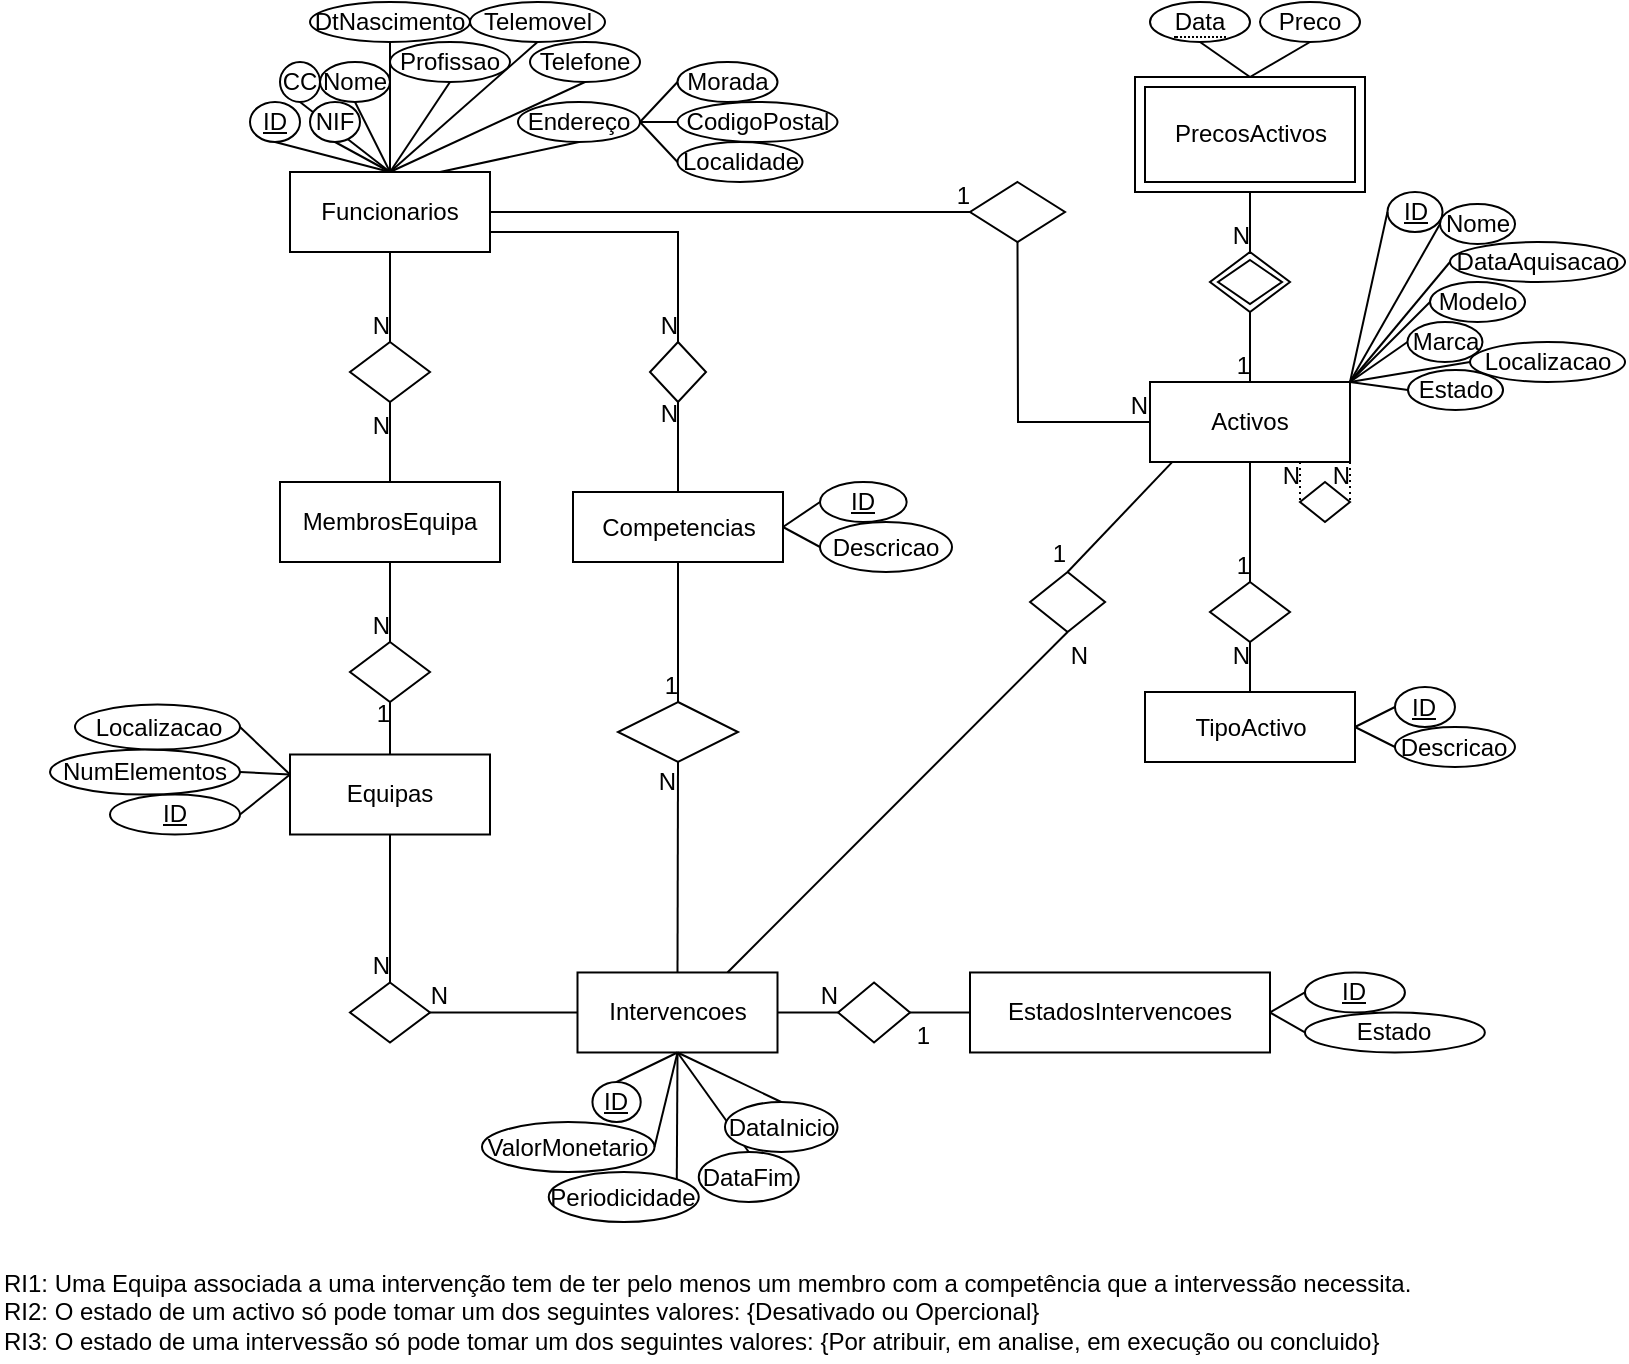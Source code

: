 <mxfile version="15.8.8" type="device"><diagram id="-QuaU2I3eOpg4E4MXZqt" name="Page-1"><mxGraphModel dx="1292" dy="719" grid="1" gridSize="10" guides="1" tooltips="1" connect="1" arrows="1" fold="1" page="1" pageScale="1" pageWidth="850" pageHeight="1100" math="0" shadow="0"><root><mxCell id="0"/><mxCell id="1" parent="0"/><mxCell id="3rqoDeQiqfZfBrHeeUxg-1" value="PrecosActivos" style="shape=ext;margin=3;double=1;whiteSpace=wrap;html=1;align=center;" parent="1" vertex="1"><mxGeometry x="582.5" y="57.5" width="115" height="57.5" as="geometry"/></mxCell><mxCell id="3rqoDeQiqfZfBrHeeUxg-9" value="" style="shape=rhombus;double=1;perimeter=rhombusPerimeter;whiteSpace=wrap;html=1;align=center;" parent="1" vertex="1"><mxGeometry x="620" y="145" width="40" height="30" as="geometry"/></mxCell><mxCell id="3rqoDeQiqfZfBrHeeUxg-12" value="" style="endArrow=none;html=1;rounded=0;entryX=0.5;entryY=0;entryDx=0;entryDy=0;exitX=0.5;exitY=1;exitDx=0;exitDy=0;" parent="1" source="3rqoDeQiqfZfBrHeeUxg-1" target="3rqoDeQiqfZfBrHeeUxg-9" edge="1"><mxGeometry relative="1" as="geometry"><mxPoint x="500" y="130" as="sourcePoint"/><mxPoint x="590" y="130" as="targetPoint"/></mxGeometry></mxCell><mxCell id="3rqoDeQiqfZfBrHeeUxg-13" value="N" style="resizable=0;html=1;align=right;verticalAlign=bottom;" parent="3rqoDeQiqfZfBrHeeUxg-12" connectable="0" vertex="1"><mxGeometry x="1" relative="1" as="geometry"/></mxCell><mxCell id="3rqoDeQiqfZfBrHeeUxg-14" value="Activos" style="whiteSpace=wrap;html=1;align=center;" parent="1" vertex="1"><mxGeometry x="590" y="210.0" width="100" height="40" as="geometry"/></mxCell><mxCell id="3rqoDeQiqfZfBrHeeUxg-19" value="" style="endArrow=none;html=1;rounded=0;exitX=0.5;exitY=1;exitDx=0;exitDy=0;entryX=0.5;entryY=0;entryDx=0;entryDy=0;" parent="1" source="3rqoDeQiqfZfBrHeeUxg-9" target="3rqoDeQiqfZfBrHeeUxg-14" edge="1"><mxGeometry relative="1" as="geometry"><mxPoint x="930" y="130" as="sourcePoint"/><mxPoint x="680" y="170" as="targetPoint"/></mxGeometry></mxCell><mxCell id="3rqoDeQiqfZfBrHeeUxg-20" value="1" style="resizable=0;html=1;align=right;verticalAlign=bottom;" parent="3rqoDeQiqfZfBrHeeUxg-19" connectable="0" vertex="1"><mxGeometry x="1" relative="1" as="geometry"/></mxCell><mxCell id="3rqoDeQiqfZfBrHeeUxg-23" value="" style="endArrow=none;html=1;rounded=0;dashed=1;dashPattern=1 2;exitX=1;exitY=1;exitDx=0;exitDy=0;entryX=1;entryY=0.5;entryDx=0;entryDy=0;" parent="1" source="3rqoDeQiqfZfBrHeeUxg-14" target="3rqoDeQiqfZfBrHeeUxg-29" edge="1"><mxGeometry relative="1" as="geometry"><mxPoint x="360" y="-20" as="sourcePoint"/><mxPoint x="365" y="-10" as="targetPoint"/><Array as="points"/></mxGeometry></mxCell><mxCell id="3rqoDeQiqfZfBrHeeUxg-24" value="N" style="resizable=0;html=1;align=right;verticalAlign=bottom;" parent="3rqoDeQiqfZfBrHeeUxg-23" connectable="0" vertex="1"><mxGeometry x="1" relative="1" as="geometry"><mxPoint y="-5" as="offset"/></mxGeometry></mxCell><mxCell id="3rqoDeQiqfZfBrHeeUxg-27" value="" style="endArrow=none;html=1;rounded=0;dashed=1;dashPattern=1 2;entryX=0;entryY=0.5;entryDx=0;entryDy=0;exitX=0.75;exitY=1;exitDx=0;exitDy=0;" parent="1" target="3rqoDeQiqfZfBrHeeUxg-29" edge="1" source="3rqoDeQiqfZfBrHeeUxg-14"><mxGeometry relative="1" as="geometry"><mxPoint x="650" y="251" as="sourcePoint"/><mxPoint x="315" y="-10" as="targetPoint"/><Array as="points"/></mxGeometry></mxCell><mxCell id="3rqoDeQiqfZfBrHeeUxg-28" value="N" style="resizable=0;html=1;align=right;verticalAlign=bottom;" parent="3rqoDeQiqfZfBrHeeUxg-27" connectable="0" vertex="1"><mxGeometry x="1" relative="1" as="geometry"><mxPoint y="-5" as="offset"/></mxGeometry></mxCell><mxCell id="3rqoDeQiqfZfBrHeeUxg-29" value="" style="shape=rhombus;perimeter=rhombusPerimeter;whiteSpace=wrap;html=1;align=center;" parent="1" vertex="1"><mxGeometry x="665" y="260" width="25" height="20" as="geometry"/></mxCell><mxCell id="3rqoDeQiqfZfBrHeeUxg-35" value="Intervencoes" style="whiteSpace=wrap;html=1;align=center;" parent="1" vertex="1"><mxGeometry x="303.75" y="505.24" width="100" height="40" as="geometry"/></mxCell><mxCell id="3rqoDeQiqfZfBrHeeUxg-36" value="Funcionarios" style="whiteSpace=wrap;html=1;align=center;" parent="1" vertex="1"><mxGeometry x="160" y="105" width="100" height="40" as="geometry"/></mxCell><mxCell id="3rqoDeQiqfZfBrHeeUxg-38" value="MembrosEquipa" style="whiteSpace=wrap;html=1;align=center;" parent="1" vertex="1"><mxGeometry x="155" y="260.0" width="110" height="40" as="geometry"/></mxCell><mxCell id="3rqoDeQiqfZfBrHeeUxg-40" value="Equipas" style="whiteSpace=wrap;html=1;align=center;" parent="1" vertex="1"><mxGeometry x="160" y="396.25" width="100" height="40" as="geometry"/></mxCell><mxCell id="3rqoDeQiqfZfBrHeeUxg-41" value="EstadosIntervencoes" style="whiteSpace=wrap;html=1;align=center;" parent="1" vertex="1"><mxGeometry x="500.0" y="505.24" width="150" height="40" as="geometry"/></mxCell><mxCell id="3rqoDeQiqfZfBrHeeUxg-45" value="" style="shape=rhombus;perimeter=rhombusPerimeter;whiteSpace=wrap;html=1;align=center;" parent="1" vertex="1"><mxGeometry x="500" y="110" width="47.5" height="30" as="geometry"/></mxCell><mxCell id="3rqoDeQiqfZfBrHeeUxg-48" value="" style="shape=rhombus;perimeter=rhombusPerimeter;whiteSpace=wrap;html=1;align=center;" parent="1" vertex="1"><mxGeometry x="530.04" y="305" width="37.5" height="30" as="geometry"/></mxCell><mxCell id="3rqoDeQiqfZfBrHeeUxg-56" value="" style="endArrow=none;html=1;rounded=0;entryX=0;entryY=0.5;entryDx=0;entryDy=0;exitX=0.5;exitY=1;exitDx=0;exitDy=0;" parent="1" source="3rqoDeQiqfZfBrHeeUxg-45" target="3rqoDeQiqfZfBrHeeUxg-14" edge="1"><mxGeometry relative="1" as="geometry"><mxPoint x="534" y="170" as="sourcePoint"/><mxPoint x="320" y="130" as="targetPoint"/><Array as="points"><mxPoint x="524" y="230"/></Array></mxGeometry></mxCell><mxCell id="3rqoDeQiqfZfBrHeeUxg-57" value="N" style="resizable=0;html=1;align=right;verticalAlign=bottom;" parent="3rqoDeQiqfZfBrHeeUxg-56" connectable="0" vertex="1"><mxGeometry x="1" relative="1" as="geometry"/></mxCell><mxCell id="3rqoDeQiqfZfBrHeeUxg-58" value="" style="endArrow=none;html=1;rounded=0;exitX=1;exitY=0.5;exitDx=0;exitDy=0;entryX=0;entryY=0.5;entryDx=0;entryDy=0;" parent="1" source="3rqoDeQiqfZfBrHeeUxg-36" target="3rqoDeQiqfZfBrHeeUxg-45" edge="1"><mxGeometry relative="1" as="geometry"><mxPoint x="490" y="230" as="sourcePoint"/><mxPoint x="580" y="290" as="targetPoint"/><Array as="points"><mxPoint x="434" y="125"/></Array></mxGeometry></mxCell><mxCell id="3rqoDeQiqfZfBrHeeUxg-59" value="1" style="resizable=0;html=1;align=right;verticalAlign=bottom;" parent="3rqoDeQiqfZfBrHeeUxg-58" connectable="0" vertex="1"><mxGeometry x="1" relative="1" as="geometry"/></mxCell><mxCell id="3rqoDeQiqfZfBrHeeUxg-60" value="" style="endArrow=none;html=1;rounded=0;entryX=0.5;entryY=0;entryDx=0;entryDy=0;exitX=0.112;exitY=0.999;exitDx=0;exitDy=0;exitPerimeter=0;" parent="1" source="3rqoDeQiqfZfBrHeeUxg-14" target="3rqoDeQiqfZfBrHeeUxg-48" edge="1"><mxGeometry relative="1" as="geometry"><mxPoint x="602" y="251" as="sourcePoint"/><mxPoint x="290" y="150" as="targetPoint"/></mxGeometry></mxCell><mxCell id="3rqoDeQiqfZfBrHeeUxg-61" value="1" style="resizable=0;html=1;align=right;verticalAlign=bottom;" parent="3rqoDeQiqfZfBrHeeUxg-60" connectable="0" vertex="1"><mxGeometry x="1" relative="1" as="geometry"/></mxCell><mxCell id="3rqoDeQiqfZfBrHeeUxg-72" value="" style="shape=rhombus;perimeter=rhombusPerimeter;whiteSpace=wrap;html=1;align=center;" parent="1" vertex="1"><mxGeometry x="190" y="340" width="40" height="30" as="geometry"/></mxCell><mxCell id="3rqoDeQiqfZfBrHeeUxg-77" value="" style="shape=rhombus;perimeter=rhombusPerimeter;whiteSpace=wrap;html=1;align=center;" parent="1" vertex="1"><mxGeometry x="434.04" y="510.24" width="35.96" height="30" as="geometry"/></mxCell><mxCell id="3rqoDeQiqfZfBrHeeUxg-78" value="" style="endArrow=none;html=1;rounded=0;exitX=0;exitY=0.5;exitDx=0;exitDy=0;entryX=1;entryY=0.5;entryDx=0;entryDy=0;" parent="1" source="3rqoDeQiqfZfBrHeeUxg-41" target="3rqoDeQiqfZfBrHeeUxg-77" edge="1"><mxGeometry relative="1" as="geometry"><mxPoint x="453.28" y="355.24" as="sourcePoint"/><mxPoint x="553.28" y="405.24" as="targetPoint"/><Array as="points"/></mxGeometry></mxCell><mxCell id="3rqoDeQiqfZfBrHeeUxg-79" value="1" style="resizable=0;html=1;align=right;verticalAlign=bottom;" parent="3rqoDeQiqfZfBrHeeUxg-78" connectable="0" vertex="1"><mxGeometry x="1" relative="1" as="geometry"><mxPoint x="10" y="20" as="offset"/></mxGeometry></mxCell><mxCell id="3rqoDeQiqfZfBrHeeUxg-83" value="" style="shape=rhombus;perimeter=rhombusPerimeter;whiteSpace=wrap;html=1;align=center;" parent="1" vertex="1"><mxGeometry x="324.0" y="370.0" width="60" height="30" as="geometry"/></mxCell><mxCell id="3rqoDeQiqfZfBrHeeUxg-84" value="" style="endArrow=none;html=1;rounded=0;entryX=0;entryY=0.5;entryDx=0;entryDy=0;exitX=1;exitY=0.5;exitDx=0;exitDy=0;" parent="1" target="3rqoDeQiqfZfBrHeeUxg-77" edge="1" source="3rqoDeQiqfZfBrHeeUxg-35"><mxGeometry relative="1" as="geometry"><mxPoint x="416.54" y="480.24" as="sourcePoint"/><mxPoint x="473.2" y="200.24" as="targetPoint"/></mxGeometry></mxCell><mxCell id="3rqoDeQiqfZfBrHeeUxg-85" value="N" style="resizable=0;html=1;align=right;verticalAlign=bottom;" parent="3rqoDeQiqfZfBrHeeUxg-84" connectable="0" vertex="1"><mxGeometry x="1" relative="1" as="geometry"/></mxCell><mxCell id="3rqoDeQiqfZfBrHeeUxg-86" value="" style="endArrow=none;html=1;rounded=0;entryX=0.5;entryY=1;entryDx=0;entryDy=0;exitX=0.5;exitY=0;exitDx=0;exitDy=0;" parent="1" source="3rqoDeQiqfZfBrHeeUxg-35" target="3rqoDeQiqfZfBrHeeUxg-83" edge="1"><mxGeometry relative="1" as="geometry"><mxPoint x="700" y="295.0" as="sourcePoint"/><mxPoint x="790" y="185.0" as="targetPoint"/><Array as="points"/></mxGeometry></mxCell><mxCell id="3rqoDeQiqfZfBrHeeUxg-87" value="N" style="resizable=0;html=1;align=right;verticalAlign=bottom;" parent="3rqoDeQiqfZfBrHeeUxg-86" connectable="0" vertex="1"><mxGeometry x="1" relative="1" as="geometry"><mxPoint y="18" as="offset"/></mxGeometry></mxCell><mxCell id="3rqoDeQiqfZfBrHeeUxg-88" value="" style="endArrow=none;html=1;rounded=0;exitX=0.5;exitY=1;exitDx=0;exitDy=0;entryX=0.5;entryY=0;entryDx=0;entryDy=0;" parent="1" source="cXVS1_0L-VFArpp06NCw-39" target="3rqoDeQiqfZfBrHeeUxg-83" edge="1"><mxGeometry relative="1" as="geometry"><mxPoint x="993.57" y="417.72" as="sourcePoint"/><mxPoint x="413.49" y="545.72" as="targetPoint"/></mxGeometry></mxCell><mxCell id="3rqoDeQiqfZfBrHeeUxg-89" value="1" style="resizable=0;html=1;align=right;verticalAlign=bottom;" parent="3rqoDeQiqfZfBrHeeUxg-88" connectable="0" vertex="1"><mxGeometry x="1" relative="1" as="geometry"/></mxCell><mxCell id="3rqoDeQiqfZfBrHeeUxg-92" value="" style="shape=rhombus;perimeter=rhombusPerimeter;whiteSpace=wrap;html=1;align=center;" parent="1" vertex="1"><mxGeometry x="190" y="510.24" width="40" height="30" as="geometry"/></mxCell><mxCell id="3rqoDeQiqfZfBrHeeUxg-93" value="" style="endArrow=none;html=1;rounded=0;exitX=0;exitY=0.5;exitDx=0;exitDy=0;entryX=1;entryY=0.5;entryDx=0;entryDy=0;" parent="1" source="3rqoDeQiqfZfBrHeeUxg-35" target="3rqoDeQiqfZfBrHeeUxg-92" edge="1"><mxGeometry relative="1" as="geometry"><mxPoint x="620" y="420.24" as="sourcePoint"/><mxPoint x="210" y="540" as="targetPoint"/><Array as="points"/></mxGeometry></mxCell><mxCell id="3rqoDeQiqfZfBrHeeUxg-94" value="N" style="resizable=0;html=1;align=right;verticalAlign=bottom;direction=south;" parent="3rqoDeQiqfZfBrHeeUxg-93" connectable="0" vertex="1"><mxGeometry x="1" relative="1" as="geometry"><mxPoint x="10" as="offset"/></mxGeometry></mxCell><mxCell id="3rqoDeQiqfZfBrHeeUxg-96" value="" style="endArrow=none;html=1;rounded=0;entryX=0.5;entryY=0;entryDx=0;entryDy=0;exitX=0.5;exitY=1;exitDx=0;exitDy=0;" parent="1" source="3rqoDeQiqfZfBrHeeUxg-40" target="3rqoDeQiqfZfBrHeeUxg-92" edge="1"><mxGeometry relative="1" as="geometry"><mxPoint x="645" y="460.0" as="sourcePoint"/><mxPoint x="605" y="460.0" as="targetPoint"/></mxGeometry></mxCell><mxCell id="3rqoDeQiqfZfBrHeeUxg-97" value="N" style="resizable=0;html=1;align=right;verticalAlign=bottom;" parent="3rqoDeQiqfZfBrHeeUxg-96" connectable="0" vertex="1"><mxGeometry x="1" relative="1" as="geometry"/></mxCell><mxCell id="3rqoDeQiqfZfBrHeeUxg-110" value="Preco" style="ellipse;whiteSpace=wrap;html=1;align=center;" parent="1" vertex="1"><mxGeometry x="645" y="20" width="50" height="20" as="geometry"/></mxCell><mxCell id="3rqoDeQiqfZfBrHeeUxg-111" value="&lt;span style=&quot;border-bottom: 1px dotted&quot;&gt;Data&lt;br&gt;&lt;/span&gt;" style="ellipse;whiteSpace=wrap;html=1;align=center;" parent="1" vertex="1"><mxGeometry x="590" y="20" width="50" height="20" as="geometry"/></mxCell><mxCell id="3rqoDeQiqfZfBrHeeUxg-116" value="" style="endArrow=none;html=1;rounded=0;exitX=0.5;exitY=1;exitDx=0;exitDy=0;entryX=0.5;entryY=0;entryDx=0;entryDy=0;" parent="1" source="3rqoDeQiqfZfBrHeeUxg-111" target="3rqoDeQiqfZfBrHeeUxg-1" edge="1"><mxGeometry relative="1" as="geometry"><mxPoint x="530" y="90" as="sourcePoint"/><mxPoint x="690" y="90" as="targetPoint"/></mxGeometry></mxCell><mxCell id="3rqoDeQiqfZfBrHeeUxg-117" value="" style="endArrow=none;html=1;rounded=0;exitX=0.5;exitY=1;exitDx=0;exitDy=0;entryX=0.5;entryY=0;entryDx=0;entryDy=0;" parent="1" source="3rqoDeQiqfZfBrHeeUxg-110" target="3rqoDeQiqfZfBrHeeUxg-1" edge="1"><mxGeometry relative="1" as="geometry"><mxPoint x="622.5" y="30" as="sourcePoint"/><mxPoint x="650" y="67.5" as="targetPoint"/></mxGeometry></mxCell><mxCell id="3rqoDeQiqfZfBrHeeUxg-118" value="ID" style="ellipse;whiteSpace=wrap;html=1;align=center;fontStyle=4;" parent="1" vertex="1"><mxGeometry x="708.74" y="115" width="27.52" height="20" as="geometry"/></mxCell><mxCell id="3rqoDeQiqfZfBrHeeUxg-119" value="Nome" style="ellipse;whiteSpace=wrap;html=1;align=center;" parent="1" vertex="1"><mxGeometry x="735" y="121" width="37.52" height="20" as="geometry"/></mxCell><mxCell id="3rqoDeQiqfZfBrHeeUxg-123" value="ID" style="ellipse;whiteSpace=wrap;html=1;align=center;fontStyle=4;" parent="1" vertex="1"><mxGeometry x="70" y="416.25" width="65" height="20" as="geometry"/></mxCell><mxCell id="3rqoDeQiqfZfBrHeeUxg-125" value="DataFim" style="ellipse;whiteSpace=wrap;html=1;align=center;" parent="1" vertex="1"><mxGeometry x="364.38" y="595" width="49.98" height="25" as="geometry"/></mxCell><mxCell id="3rqoDeQiqfZfBrHeeUxg-129" value="" style="endArrow=none;html=1;rounded=0;exitX=0;exitY=0.25;exitDx=0;exitDy=0;entryX=1;entryY=0.5;entryDx=0;entryDy=0;" parent="1" source="3rqoDeQiqfZfBrHeeUxg-40" target="3rqoDeQiqfZfBrHeeUxg-123" edge="1"><mxGeometry relative="1" as="geometry"><mxPoint x="717.5" y="30.0" as="sourcePoint"/><mxPoint x="690" y="67.5" as="targetPoint"/></mxGeometry></mxCell><mxCell id="3rqoDeQiqfZfBrHeeUxg-131" value="" style="endArrow=none;html=1;rounded=0;exitX=0.5;exitY=0;exitDx=0;exitDy=0;entryX=0.5;entryY=1;entryDx=0;entryDy=0;" parent="1" source="3rqoDeQiqfZfBrHeeUxg-125" target="3rqoDeQiqfZfBrHeeUxg-35" edge="1"><mxGeometry relative="1" as="geometry"><mxPoint x="517.5" y="380.24" as="sourcePoint"/><mxPoint x="535" y="415.24" as="targetPoint"/></mxGeometry></mxCell><mxCell id="3rqoDeQiqfZfBrHeeUxg-132" value="Periodicidade" style="ellipse;whiteSpace=wrap;html=1;align=center;" parent="1" vertex="1"><mxGeometry x="289.38" y="605" width="75" height="25" as="geometry"/></mxCell><mxCell id="3rqoDeQiqfZfBrHeeUxg-133" value="" style="endArrow=none;html=1;rounded=0;exitX=0.5;exitY=1;exitDx=0;exitDy=0;entryX=1;entryY=0;entryDx=0;entryDy=0;" parent="1" source="3rqoDeQiqfZfBrHeeUxg-35" target="3rqoDeQiqfZfBrHeeUxg-132" edge="1"><mxGeometry relative="1" as="geometry"><mxPoint x="435" y="557.74" as="sourcePoint"/><mxPoint x="435" y="572.74" as="targetPoint"/></mxGeometry></mxCell><mxCell id="3rqoDeQiqfZfBrHeeUxg-134" value="" style="endArrow=none;html=1;rounded=0;exitX=0.5;exitY=1;exitDx=0;exitDy=0;entryX=0.5;entryY=0;entryDx=0;entryDy=0;" parent="1" source="cXVS1_0L-VFArpp06NCw-42" target="3rqoDeQiqfZfBrHeeUxg-36" edge="1"><mxGeometry relative="1" as="geometry"><mxPoint x="-60" y="140" as="sourcePoint"/><mxPoint x="210" y="110" as="targetPoint"/></mxGeometry></mxCell><mxCell id="3rqoDeQiqfZfBrHeeUxg-136" value="" style="endArrow=none;html=1;rounded=0;exitX=0;exitY=0.5;exitDx=0;exitDy=0;entryX=1;entryY=0;entryDx=0;entryDy=0;" parent="1" source="3rqoDeQiqfZfBrHeeUxg-118" target="3rqoDeQiqfZfBrHeeUxg-14" edge="1"><mxGeometry relative="1" as="geometry"><mxPoint x="581.25" y="407.5" as="sourcePoint"/><mxPoint x="535" y="445" as="targetPoint"/></mxGeometry></mxCell><mxCell id="3rqoDeQiqfZfBrHeeUxg-137" value="" style="endArrow=none;html=1;rounded=0;exitX=0;exitY=0.5;exitDx=0;exitDy=0;entryX=1;entryY=0;entryDx=0;entryDy=0;" parent="1" source="3rqoDeQiqfZfBrHeeUxg-119" target="3rqoDeQiqfZfBrHeeUxg-14" edge="1"><mxGeometry relative="1" as="geometry"><mxPoint x="790.0" y="165" as="sourcePoint"/><mxPoint x="700" y="240" as="targetPoint"/></mxGeometry></mxCell><mxCell id="3rqoDeQiqfZfBrHeeUxg-138" value="DataAquisacao" style="ellipse;whiteSpace=wrap;html=1;align=center;" parent="1" vertex="1"><mxGeometry x="740" y="140" width="87.52" height="20" as="geometry"/></mxCell><mxCell id="3rqoDeQiqfZfBrHeeUxg-139" value="Estado" style="ellipse;whiteSpace=wrap;html=1;align=center;" parent="1" vertex="1"><mxGeometry x="719" y="204" width="47.52" height="20" as="geometry"/></mxCell><mxCell id="3rqoDeQiqfZfBrHeeUxg-140" value="Marca" style="ellipse;whiteSpace=wrap;html=1;align=center;" parent="1" vertex="1"><mxGeometry x="718.72" y="180" width="37.52" height="20" as="geometry"/></mxCell><mxCell id="3rqoDeQiqfZfBrHeeUxg-141" value="Modelo" style="ellipse;whiteSpace=wrap;html=1;align=center;" parent="1" vertex="1"><mxGeometry x="730" y="160" width="47.52" height="20" as="geometry"/></mxCell><mxCell id="3rqoDeQiqfZfBrHeeUxg-142" value="Localizacao" style="ellipse;whiteSpace=wrap;html=1;align=center;" parent="1" vertex="1"><mxGeometry x="750" y="190" width="77.52" height="20" as="geometry"/></mxCell><mxCell id="3rqoDeQiqfZfBrHeeUxg-143" value="" style="endArrow=none;html=1;rounded=0;exitX=0;exitY=0.5;exitDx=0;exitDy=0;entryX=1;entryY=0;entryDx=0;entryDy=0;" parent="1" source="3rqoDeQiqfZfBrHeeUxg-138" target="3rqoDeQiqfZfBrHeeUxg-14" edge="1"><mxGeometry relative="1" as="geometry"><mxPoint x="750.04" y="175" as="sourcePoint"/><mxPoint x="700" y="240" as="targetPoint"/></mxGeometry></mxCell><mxCell id="3rqoDeQiqfZfBrHeeUxg-145" value="" style="endArrow=none;html=1;rounded=0;exitX=0;exitY=0.5;exitDx=0;exitDy=0;entryX=1;entryY=0;entryDx=0;entryDy=0;" parent="1" source="3rqoDeQiqfZfBrHeeUxg-140" target="3rqoDeQiqfZfBrHeeUxg-14" edge="1"><mxGeometry relative="1" as="geometry"><mxPoint x="750" y="210" as="sourcePoint"/><mxPoint x="700" y="240" as="targetPoint"/></mxGeometry></mxCell><mxCell id="3rqoDeQiqfZfBrHeeUxg-147" value="" style="endArrow=none;html=1;rounded=0;exitX=0;exitY=0.5;exitDx=0;exitDy=0;entryX=1;entryY=0;entryDx=0;entryDy=0;" parent="1" source="3rqoDeQiqfZfBrHeeUxg-141" target="3rqoDeQiqfZfBrHeeUxg-14" edge="1"><mxGeometry relative="1" as="geometry"><mxPoint x="750.04" y="230" as="sourcePoint"/><mxPoint x="700" y="240" as="targetPoint"/></mxGeometry></mxCell><mxCell id="3rqoDeQiqfZfBrHeeUxg-148" value="" style="endArrow=none;html=1;rounded=0;entryX=1;entryY=0;entryDx=0;entryDy=0;exitX=0;exitY=0.5;exitDx=0;exitDy=0;" parent="1" source="3rqoDeQiqfZfBrHeeUxg-142" target="3rqoDeQiqfZfBrHeeUxg-14" edge="1"><mxGeometry relative="1" as="geometry"><mxPoint x="740" y="260" as="sourcePoint"/><mxPoint x="700" y="240" as="targetPoint"/></mxGeometry></mxCell><mxCell id="3rqoDeQiqfZfBrHeeUxg-152" value="NIF" style="ellipse;whiteSpace=wrap;html=1;align=center;" parent="1" vertex="1"><mxGeometry x="170" y="70" width="25" height="20" as="geometry"/></mxCell><mxCell id="3rqoDeQiqfZfBrHeeUxg-153" value="Nome" style="ellipse;whiteSpace=wrap;html=1;align=center;" parent="1" vertex="1"><mxGeometry x="175" y="50" width="35" height="20" as="geometry"/></mxCell><mxCell id="3rqoDeQiqfZfBrHeeUxg-154" value="DtNascimento" style="ellipse;whiteSpace=wrap;html=1;align=center;" parent="1" vertex="1"><mxGeometry x="170" y="20" width="80" height="20" as="geometry"/></mxCell><mxCell id="3rqoDeQiqfZfBrHeeUxg-155" value="Morada" style="ellipse;whiteSpace=wrap;html=1;align=center;" parent="1" vertex="1"><mxGeometry x="353.75" y="50" width="50" height="20" as="geometry"/></mxCell><mxCell id="3rqoDeQiqfZfBrHeeUxg-156" value="CodigoPostal" style="ellipse;whiteSpace=wrap;html=1;align=center;" parent="1" vertex="1"><mxGeometry x="353.75" y="70" width="80" height="20" as="geometry"/></mxCell><mxCell id="3rqoDeQiqfZfBrHeeUxg-157" value="Localidade" style="ellipse;whiteSpace=wrap;html=1;align=center;" parent="1" vertex="1"><mxGeometry x="353.75" y="90" width="62.5" height="20" as="geometry"/></mxCell><mxCell id="3rqoDeQiqfZfBrHeeUxg-158" value="Profissao" style="ellipse;whiteSpace=wrap;html=1;align=center;" parent="1" vertex="1"><mxGeometry x="210" y="40" width="60" height="20" as="geometry"/></mxCell><mxCell id="3rqoDeQiqfZfBrHeeUxg-159" value="Telefone" style="ellipse;whiteSpace=wrap;html=1;align=center;" parent="1" vertex="1"><mxGeometry x="280" y="40" width="55" height="20" as="geometry"/></mxCell><mxCell id="3rqoDeQiqfZfBrHeeUxg-160" value="Telemovel" style="ellipse;whiteSpace=wrap;html=1;align=center;" parent="1" vertex="1"><mxGeometry x="250" y="20" width="67.5" height="20" as="geometry"/></mxCell><mxCell id="3rqoDeQiqfZfBrHeeUxg-161" value="" style="endArrow=none;html=1;rounded=0;exitX=0.5;exitY=1;exitDx=0;exitDy=0;entryX=0.5;entryY=0;entryDx=0;entryDy=0;" parent="1" source="3rqoDeQiqfZfBrHeeUxg-152" target="3rqoDeQiqfZfBrHeeUxg-36" edge="1"><mxGeometry relative="1" as="geometry"><mxPoint x="-50" y="160" as="sourcePoint"/><mxPoint x="30" y="230" as="targetPoint"/></mxGeometry></mxCell><mxCell id="3rqoDeQiqfZfBrHeeUxg-162" value="" style="endArrow=none;html=1;rounded=0;exitX=0.5;exitY=1;exitDx=0;exitDy=0;entryX=0.5;entryY=0;entryDx=0;entryDy=0;" parent="1" source="3rqoDeQiqfZfBrHeeUxg-153" target="3rqoDeQiqfZfBrHeeUxg-36" edge="1"><mxGeometry relative="1" as="geometry"><mxPoint x="-50" y="180" as="sourcePoint"/><mxPoint x="40" y="240" as="targetPoint"/></mxGeometry></mxCell><mxCell id="3rqoDeQiqfZfBrHeeUxg-164" value="" style="endArrow=none;html=1;rounded=0;exitX=0;exitY=0.5;exitDx=0;exitDy=0;entryX=1;entryY=0.5;entryDx=0;entryDy=0;" parent="1" source="3rqoDeQiqfZfBrHeeUxg-155" target="26UziNUqNVUWN8RB3shb-3" edge="1"><mxGeometry relative="1" as="geometry"><mxPoint x="476.25" y="90" as="sourcePoint"/><mxPoint x="426.25" y="110" as="targetPoint"/></mxGeometry></mxCell><mxCell id="3rqoDeQiqfZfBrHeeUxg-165" value="" style="endArrow=none;html=1;rounded=0;exitX=0;exitY=0.5;exitDx=0;exitDy=0;entryX=1;entryY=0.5;entryDx=0;entryDy=0;" parent="1" source="3rqoDeQiqfZfBrHeeUxg-157" target="26UziNUqNVUWN8RB3shb-3" edge="1"><mxGeometry relative="1" as="geometry"><mxPoint x="466.25" y="140" as="sourcePoint"/><mxPoint x="426.25" y="130" as="targetPoint"/></mxGeometry></mxCell><mxCell id="3rqoDeQiqfZfBrHeeUxg-167" value="" style="endArrow=none;html=1;rounded=0;exitX=0;exitY=0.5;exitDx=0;exitDy=0;entryX=1;entryY=0.5;entryDx=0;entryDy=0;" parent="1" source="3rqoDeQiqfZfBrHeeUxg-156" target="26UziNUqNVUWN8RB3shb-3" edge="1"><mxGeometry relative="1" as="geometry"><mxPoint x="476.25" y="150" as="sourcePoint"/><mxPoint x="426.25" y="120" as="targetPoint"/></mxGeometry></mxCell><mxCell id="3rqoDeQiqfZfBrHeeUxg-168" value="" style="endArrow=none;html=1;rounded=0;entryX=0.5;entryY=0;entryDx=0;entryDy=0;exitX=0.5;exitY=1;exitDx=0;exitDy=0;" parent="1" source="3rqoDeQiqfZfBrHeeUxg-158" target="3rqoDeQiqfZfBrHeeUxg-36" edge="1"><mxGeometry relative="1" as="geometry"><mxPoint x="-50" y="260" as="sourcePoint"/><mxPoint x="40" y="240" as="targetPoint"/></mxGeometry></mxCell><mxCell id="3rqoDeQiqfZfBrHeeUxg-169" value="" style="endArrow=none;html=1;rounded=0;entryX=0.5;entryY=0;entryDx=0;entryDy=0;exitX=0.5;exitY=1;exitDx=0;exitDy=0;" parent="1" source="3rqoDeQiqfZfBrHeeUxg-159" target="3rqoDeQiqfZfBrHeeUxg-36" edge="1"><mxGeometry relative="1" as="geometry"><mxPoint x="-50" y="300" as="sourcePoint"/><mxPoint x="40" y="240" as="targetPoint"/></mxGeometry></mxCell><mxCell id="3rqoDeQiqfZfBrHeeUxg-170" value="" style="endArrow=none;html=1;rounded=0;entryX=0.5;entryY=0;entryDx=0;entryDy=0;exitX=0.5;exitY=1;exitDx=0;exitDy=0;" parent="1" source="3rqoDeQiqfZfBrHeeUxg-160" target="3rqoDeQiqfZfBrHeeUxg-36" edge="1"><mxGeometry relative="1" as="geometry"><mxPoint x="-50" y="320" as="sourcePoint"/><mxPoint x="40" y="240" as="targetPoint"/></mxGeometry></mxCell><mxCell id="cXVS1_0L-VFArpp06NCw-1" value="ID" style="ellipse;whiteSpace=wrap;html=1;align=center;fontStyle=4;" parent="1" vertex="1"><mxGeometry x="667.46" y="505.24" width="50" height="20" as="geometry"/></mxCell><mxCell id="cXVS1_0L-VFArpp06NCw-21" value="" style="endArrow=none;html=1;rounded=0;exitX=0;exitY=0.5;exitDx=0;exitDy=0;entryX=1;entryY=0.5;entryDx=0;entryDy=0;" parent="1" source="26UziNUqNVUWN8RB3shb-7" target="3rqoDeQiqfZfBrHeeUxg-41" edge="1"><mxGeometry relative="1" as="geometry"><mxPoint x="930.66" y="395.24" as="sourcePoint"/><mxPoint x="679.96" y="525" as="targetPoint"/></mxGeometry></mxCell><mxCell id="cXVS1_0L-VFArpp06NCw-22" value="" style="endArrow=none;html=1;rounded=0;exitX=0;exitY=0.5;exitDx=0;exitDy=0;entryX=1;entryY=0.5;entryDx=0;entryDy=0;" parent="1" source="cXVS1_0L-VFArpp06NCw-1" target="3rqoDeQiqfZfBrHeeUxg-41" edge="1"><mxGeometry relative="1" as="geometry"><mxPoint x="940.66" y="405.24" as="sourcePoint"/><mxPoint x="893.2" y="385.24" as="targetPoint"/></mxGeometry></mxCell><mxCell id="cXVS1_0L-VFArpp06NCw-39" value="Competencias" style="whiteSpace=wrap;html=1;align=center;" parent="1" vertex="1"><mxGeometry x="301.5" y="265" width="105" height="35" as="geometry"/></mxCell><mxCell id="cXVS1_0L-VFArpp06NCw-40" value="" style="shape=rhombus;perimeter=rhombusPerimeter;whiteSpace=wrap;html=1;align=center;" parent="1" vertex="1"><mxGeometry x="340" y="190" width="28" height="30" as="geometry"/></mxCell><mxCell id="cXVS1_0L-VFArpp06NCw-41" value="ID" style="ellipse;whiteSpace=wrap;html=1;align=center;fontStyle=4;" parent="1" vertex="1"><mxGeometry x="140" y="70" width="25" height="20" as="geometry"/></mxCell><mxCell id="cXVS1_0L-VFArpp06NCw-42" value="CC" style="ellipse;whiteSpace=wrap;html=1;align=center;" parent="1" vertex="1"><mxGeometry x="155" y="50" width="20" height="20" as="geometry"/></mxCell><mxCell id="cXVS1_0L-VFArpp06NCw-43" value="" style="endArrow=none;html=1;rounded=0;exitX=0.5;exitY=1;exitDx=0;exitDy=0;entryX=0.5;entryY=0;entryDx=0;entryDy=0;" parent="1" source="cXVS1_0L-VFArpp06NCw-41" target="3rqoDeQiqfZfBrHeeUxg-36" edge="1"><mxGeometry relative="1" as="geometry"><mxPoint x="-50" y="150" as="sourcePoint"/><mxPoint x="40" y="240" as="targetPoint"/></mxGeometry></mxCell><mxCell id="cXVS1_0L-VFArpp06NCw-44" value="ID" style="ellipse;whiteSpace=wrap;html=1;align=center;fontStyle=4;" parent="1" vertex="1"><mxGeometry x="425" y="260" width="43.33" height="20" as="geometry"/></mxCell><mxCell id="cXVS1_0L-VFArpp06NCw-46" value="Descricao" style="ellipse;whiteSpace=wrap;html=1;align=center;" parent="1" vertex="1"><mxGeometry x="425" y="280" width="66" height="25" as="geometry"/></mxCell><mxCell id="cXVS1_0L-VFArpp06NCw-47" value="" style="endArrow=none;html=1;rounded=0;exitX=0;exitY=0.5;exitDx=0;exitDy=0;entryX=1;entryY=0.5;entryDx=0;entryDy=0;" parent="1" source="cXVS1_0L-VFArpp06NCw-44" target="cXVS1_0L-VFArpp06NCw-39" edge="1"><mxGeometry relative="1" as="geometry"><mxPoint x="599.99" y="175.22" as="sourcePoint"/><mxPoint x="599.99" y="190.22" as="targetPoint"/></mxGeometry></mxCell><mxCell id="cXVS1_0L-VFArpp06NCw-48" value="" style="endArrow=none;html=1;rounded=0;exitX=0;exitY=0.5;exitDx=0;exitDy=0;entryX=1;entryY=0.5;entryDx=0;entryDy=0;" parent="1" source="cXVS1_0L-VFArpp06NCw-46" target="cXVS1_0L-VFArpp06NCw-39" edge="1"><mxGeometry relative="1" as="geometry"><mxPoint x="327.49" y="355.22" as="sourcePoint"/><mxPoint x="364.99" y="310.22" as="targetPoint"/></mxGeometry></mxCell><mxCell id="cXVS1_0L-VFArpp06NCw-49" value="" style="endArrow=none;html=1;rounded=0;entryX=0.5;entryY=0;entryDx=0;entryDy=0;exitX=1;exitY=0.75;exitDx=0;exitDy=0;" parent="1" source="3rqoDeQiqfZfBrHeeUxg-36" target="cXVS1_0L-VFArpp06NCw-40" edge="1"><mxGeometry relative="1" as="geometry"><mxPoint x="264" y="140" as="sourcePoint"/><mxPoint x="230" y="490" as="targetPoint"/><Array as="points"><mxPoint x="354" y="135"/></Array></mxGeometry></mxCell><mxCell id="cXVS1_0L-VFArpp06NCw-50" value="N" style="resizable=0;html=1;align=right;verticalAlign=bottom;" parent="cXVS1_0L-VFArpp06NCw-49" connectable="0" vertex="1"><mxGeometry x="1" relative="1" as="geometry"><mxPoint as="offset"/></mxGeometry></mxCell><mxCell id="cXVS1_0L-VFArpp06NCw-53" value="NumElementos" style="ellipse;whiteSpace=wrap;html=1;align=center;" parent="1" vertex="1"><mxGeometry x="40" y="393.75" width="95" height="22.5" as="geometry"/></mxCell><mxCell id="cXVS1_0L-VFArpp06NCw-54" value="" style="endArrow=none;html=1;rounded=0;exitX=0;exitY=0.25;exitDx=0;exitDy=0;entryX=1;entryY=0.5;entryDx=0;entryDy=0;" parent="1" source="3rqoDeQiqfZfBrHeeUxg-40" target="cXVS1_0L-VFArpp06NCw-53" edge="1"><mxGeometry relative="1" as="geometry"><mxPoint x="455" y="480" as="sourcePoint"/><mxPoint x="402.5" y="510" as="targetPoint"/></mxGeometry></mxCell><mxCell id="cXVS1_0L-VFArpp06NCw-55" value="Localizacao" style="ellipse;whiteSpace=wrap;html=1;align=center;" parent="1" vertex="1"><mxGeometry x="52.5" y="371.25" width="82.5" height="22.5" as="geometry"/></mxCell><mxCell id="cXVS1_0L-VFArpp06NCw-56" value="" style="endArrow=none;html=1;rounded=0;entryX=1;entryY=0.5;entryDx=0;entryDy=0;exitX=0;exitY=0.25;exitDx=0;exitDy=0;" parent="1" target="cXVS1_0L-VFArpp06NCw-55" edge="1" source="3rqoDeQiqfZfBrHeeUxg-40"><mxGeometry relative="1" as="geometry"><mxPoint x="445" y="470" as="sourcePoint"/><mxPoint x="511.25" y="507.5" as="targetPoint"/></mxGeometry></mxCell><mxCell id="cXVS1_0L-VFArpp06NCw-57" value="ID" style="ellipse;whiteSpace=wrap;html=1;align=center;fontStyle=4;" parent="1" vertex="1"><mxGeometry x="311.22" y="560" width="24.14" height="20" as="geometry"/></mxCell><mxCell id="cXVS1_0L-VFArpp06NCw-59" value="ValorMonetario" style="ellipse;whiteSpace=wrap;html=1;align=center;" parent="1" vertex="1"><mxGeometry x="256.0" y="580" width="86.25" height="25" as="geometry"/></mxCell><mxCell id="cXVS1_0L-VFArpp06NCw-62" value="" style="endArrow=none;html=1;rounded=0;exitX=0.5;exitY=0;exitDx=0;exitDy=0;entryX=0.5;entryY=1;entryDx=0;entryDy=0;" parent="1" source="cXVS1_0L-VFArpp06NCw-57" target="3rqoDeQiqfZfBrHeeUxg-35" edge="1"><mxGeometry relative="1" as="geometry"><mxPoint x="1107.5" y="400.24" as="sourcePoint"/><mxPoint x="1060.04" y="430.24" as="targetPoint"/></mxGeometry></mxCell><mxCell id="cXVS1_0L-VFArpp06NCw-63" value="" style="endArrow=none;html=1;rounded=0;exitX=1;exitY=0.5;exitDx=0;exitDy=0;entryX=0.5;entryY=1;entryDx=0;entryDy=0;" parent="1" source="cXVS1_0L-VFArpp06NCw-59" target="3rqoDeQiqfZfBrHeeUxg-35" edge="1"><mxGeometry relative="1" as="geometry"><mxPoint x="745" y="350.24" as="sourcePoint"/><mxPoint x="675" y="410.24" as="targetPoint"/></mxGeometry></mxCell><mxCell id="cXVS1_0L-VFArpp06NCw-64" value="DataInicio" style="ellipse;whiteSpace=wrap;html=1;align=center;" parent="1" vertex="1"><mxGeometry x="377.5" y="570" width="56.25" height="25" as="geometry"/></mxCell><mxCell id="cXVS1_0L-VFArpp06NCw-65" value="" style="endArrow=none;html=1;rounded=0;exitX=0.5;exitY=0;exitDx=0;exitDy=0;entryX=0.5;entryY=1;entryDx=0;entryDy=0;" parent="1" source="cXVS1_0L-VFArpp06NCw-64" target="3rqoDeQiqfZfBrHeeUxg-35" edge="1"><mxGeometry relative="1" as="geometry"><mxPoint x="803.125" y="325.24" as="sourcePoint"/><mxPoint x="675" y="410.24" as="targetPoint"/></mxGeometry></mxCell><mxCell id="26UziNUqNVUWN8RB3shb-1" value="" style="endArrow=none;html=1;rounded=0;entryX=0.5;entryY=0;entryDx=0;entryDy=0;" parent="1" source="cXVS1_0L-VFArpp06NCw-40" target="cXVS1_0L-VFArpp06NCw-39" edge="1"><mxGeometry relative="1" as="geometry"><mxPoint x="361.24" y="175" as="sourcePoint"/><mxPoint x="361.24" y="210" as="targetPoint"/></mxGeometry></mxCell><mxCell id="26UziNUqNVUWN8RB3shb-2" value="N" style="resizable=0;html=1;align=right;verticalAlign=bottom;" parent="26UziNUqNVUWN8RB3shb-1" connectable="0" vertex="1"><mxGeometry x="1" relative="1" as="geometry"><mxPoint y="-31" as="offset"/></mxGeometry></mxCell><mxCell id="26UziNUqNVUWN8RB3shb-3" value="Endereço" style="ellipse;whiteSpace=wrap;html=1;" parent="1" vertex="1"><mxGeometry x="274" y="70" width="61" height="20" as="geometry"/></mxCell><mxCell id="26UziNUqNVUWN8RB3shb-5" value="" style="endArrow=none;html=1;rounded=0;exitX=0.5;exitY=1;exitDx=0;exitDy=0;entryX=0.75;entryY=0;entryDx=0;entryDy=0;" parent="1" source="26UziNUqNVUWN8RB3shb-3" target="3rqoDeQiqfZfBrHeeUxg-36" edge="1"><mxGeometry relative="1" as="geometry"><mxPoint x="-30" y="220" as="sourcePoint"/><mxPoint x="40" y="240" as="targetPoint"/></mxGeometry></mxCell><mxCell id="26UziNUqNVUWN8RB3shb-7" value="Estado" style="ellipse;whiteSpace=wrap;html=1;align=center;" parent="1" vertex="1"><mxGeometry x="667.46" y="525.24" width="89.96" height="20" as="geometry"/></mxCell><mxCell id="nF5cd_1LVvKsiRu9TKLO-2" value="" style="endArrow=none;html=1;rounded=0;exitX=0.5;exitY=1;exitDx=0;exitDy=0;entryX=0.5;entryY=0;entryDx=0;entryDy=0;" parent="1" source="3rqoDeQiqfZfBrHeeUxg-154" target="3rqoDeQiqfZfBrHeeUxg-36" edge="1"><mxGeometry relative="1" as="geometry"><mxPoint x="-50" y="200" as="sourcePoint"/><mxPoint x="190" y="50" as="targetPoint"/></mxGeometry></mxCell><mxCell id="Uq4hLdQWgpKr5n0dKRvv-3" value="" style="shape=rhombus;perimeter=rhombusPerimeter;whiteSpace=wrap;html=1;align=center;" vertex="1" parent="1"><mxGeometry x="190" y="190" width="40" height="30" as="geometry"/></mxCell><mxCell id="Uq4hLdQWgpKr5n0dKRvv-8" value="" style="endArrow=none;html=1;rounded=0;exitX=0.5;exitY=1;exitDx=0;exitDy=0;entryX=0.5;entryY=0;entryDx=0;entryDy=0;" edge="1" parent="1" source="3rqoDeQiqfZfBrHeeUxg-36" target="Uq4hLdQWgpKr5n0dKRvv-3"><mxGeometry relative="1" as="geometry"><mxPoint x="220" y="155" as="sourcePoint"/><mxPoint x="220" y="500" as="targetPoint"/></mxGeometry></mxCell><mxCell id="Uq4hLdQWgpKr5n0dKRvv-9" value="N" style="resizable=0;html=1;align=right;verticalAlign=bottom;" connectable="0" vertex="1" parent="Uq4hLdQWgpKr5n0dKRvv-8"><mxGeometry x="1" relative="1" as="geometry"><mxPoint as="offset"/></mxGeometry></mxCell><mxCell id="Uq4hLdQWgpKr5n0dKRvv-10" value="" style="endArrow=none;html=1;rounded=0;entryX=0.5;entryY=0;entryDx=0;entryDy=0;exitX=0.5;exitY=1;exitDx=0;exitDy=0;" edge="1" parent="1" source="Uq4hLdQWgpKr5n0dKRvv-3" target="3rqoDeQiqfZfBrHeeUxg-38"><mxGeometry relative="1" as="geometry"><mxPoint x="220" y="530" as="sourcePoint"/><mxPoint x="220" y="580" as="targetPoint"/></mxGeometry></mxCell><mxCell id="Uq4hLdQWgpKr5n0dKRvv-11" value="N" style="resizable=0;html=1;align=right;verticalAlign=bottom;" connectable="0" vertex="1" parent="Uq4hLdQWgpKr5n0dKRvv-10"><mxGeometry x="1" relative="1" as="geometry"><mxPoint y="-20" as="offset"/></mxGeometry></mxCell><mxCell id="Uq4hLdQWgpKr5n0dKRvv-12" value="" style="endArrow=none;html=1;rounded=0;entryX=0.5;entryY=0;entryDx=0;entryDy=0;exitX=0.5;exitY=1;exitDx=0;exitDy=0;" edge="1" parent="1" source="3rqoDeQiqfZfBrHeeUxg-38" target="3rqoDeQiqfZfBrHeeUxg-72"><mxGeometry relative="1" as="geometry"><mxPoint x="340.0" y="305" as="sourcePoint"/><mxPoint x="340.0" y="350.0" as="targetPoint"/></mxGeometry></mxCell><mxCell id="Uq4hLdQWgpKr5n0dKRvv-13" value="N" style="resizable=0;html=1;align=right;verticalAlign=bottom;" connectable="0" vertex="1" parent="Uq4hLdQWgpKr5n0dKRvv-12"><mxGeometry x="1" relative="1" as="geometry"><mxPoint as="offset"/></mxGeometry></mxCell><mxCell id="Uq4hLdQWgpKr5n0dKRvv-14" value="" style="endArrow=none;html=1;rounded=0;exitX=0.5;exitY=1;exitDx=0;exitDy=0;entryX=0.5;entryY=0;entryDx=0;entryDy=0;" edge="1" parent="1" source="3rqoDeQiqfZfBrHeeUxg-72" target="3rqoDeQiqfZfBrHeeUxg-40"><mxGeometry relative="1" as="geometry"><mxPoint x="270.0" y="135" as="sourcePoint"/><mxPoint x="254" y="450" as="targetPoint"/></mxGeometry></mxCell><mxCell id="Uq4hLdQWgpKr5n0dKRvv-15" value="1" style="resizable=0;html=1;align=right;verticalAlign=bottom;" connectable="0" vertex="1" parent="Uq4hLdQWgpKr5n0dKRvv-14"><mxGeometry x="1" relative="1" as="geometry"><mxPoint y="-12" as="offset"/></mxGeometry></mxCell><mxCell id="Uq4hLdQWgpKr5n0dKRvv-16" style="edgeStyle=orthogonalEdgeStyle;rounded=0;orthogonalLoop=1;jettySize=auto;html=1;exitX=0.5;exitY=1;exitDx=0;exitDy=0;" edge="1" parent="1" source="3rqoDeQiqfZfBrHeeUxg-92" target="3rqoDeQiqfZfBrHeeUxg-92"><mxGeometry relative="1" as="geometry"/></mxCell><mxCell id="Uq4hLdQWgpKr5n0dKRvv-20" value="" style="endArrow=none;html=1;rounded=0;entryX=0.5;entryY=1;entryDx=0;entryDy=0;exitX=0.75;exitY=0;exitDx=0;exitDy=0;" edge="1" parent="1" source="3rqoDeQiqfZfBrHeeUxg-35" target="3rqoDeQiqfZfBrHeeUxg-48"><mxGeometry relative="1" as="geometry"><mxPoint x="364" y="560.24" as="sourcePoint"/><mxPoint x="364" y="367.5" as="targetPoint"/><Array as="points"/></mxGeometry></mxCell><mxCell id="Uq4hLdQWgpKr5n0dKRvv-21" value="N" style="resizable=0;html=1;align=right;verticalAlign=bottom;direction=south;" connectable="0" vertex="1" parent="Uq4hLdQWgpKr5n0dKRvv-20"><mxGeometry x="1" relative="1" as="geometry"><mxPoint x="11" y="20" as="offset"/></mxGeometry></mxCell><mxCell id="Uq4hLdQWgpKr5n0dKRvv-26" value="TipoActivo" style="whiteSpace=wrap;html=1;align=center;" vertex="1" parent="1"><mxGeometry x="587.5" y="365" width="105" height="35" as="geometry"/></mxCell><mxCell id="Uq4hLdQWgpKr5n0dKRvv-27" value="ID" style="ellipse;whiteSpace=wrap;html=1;align=center;fontStyle=4;" vertex="1" parent="1"><mxGeometry x="712.48" y="362.5" width="30" height="20" as="geometry"/></mxCell><mxCell id="Uq4hLdQWgpKr5n0dKRvv-28" value="Descricao" style="ellipse;whiteSpace=wrap;html=1;align=center;" vertex="1" parent="1"><mxGeometry x="712.48" y="382.5" width="60" height="20" as="geometry"/></mxCell><mxCell id="Uq4hLdQWgpKr5n0dKRvv-29" value="" style="endArrow=none;html=1;rounded=0;exitX=0;exitY=0.5;exitDx=0;exitDy=0;entryX=1;entryY=0.5;entryDx=0;entryDy=0;" edge="1" parent="1" source="Uq4hLdQWgpKr5n0dKRvv-27" target="Uq4hLdQWgpKr5n0dKRvv-26"><mxGeometry relative="1" as="geometry"><mxPoint x="930.99" y="268.97" as="sourcePoint"/><mxPoint x="930.99" y="283.97" as="targetPoint"/></mxGeometry></mxCell><mxCell id="Uq4hLdQWgpKr5n0dKRvv-30" value="" style="endArrow=none;html=1;rounded=0;exitX=0;exitY=0.5;exitDx=0;exitDy=0;entryX=1;entryY=0.5;entryDx=0;entryDy=0;" edge="1" parent="1" source="Uq4hLdQWgpKr5n0dKRvv-28" target="Uq4hLdQWgpKr5n0dKRvv-26"><mxGeometry relative="1" as="geometry"><mxPoint x="658.49" y="448.97" as="sourcePoint"/><mxPoint x="695.99" y="403.97" as="targetPoint"/></mxGeometry></mxCell><mxCell id="Uq4hLdQWgpKr5n0dKRvv-34" value="" style="shape=rhombus;perimeter=rhombusPerimeter;whiteSpace=wrap;html=1;align=center;" vertex="1" parent="1"><mxGeometry x="620" y="310" width="40" height="30" as="geometry"/></mxCell><mxCell id="Uq4hLdQWgpKr5n0dKRvv-35" value="" style="endArrow=none;html=1;rounded=0;exitX=0.5;exitY=1;exitDx=0;exitDy=0;entryX=0.5;entryY=0;entryDx=0;entryDy=0;" edge="1" parent="1" source="3rqoDeQiqfZfBrHeeUxg-14" target="Uq4hLdQWgpKr5n0dKRvv-34"><mxGeometry relative="1" as="geometry"><mxPoint x="625.0" y="260" as="sourcePoint"/><mxPoint x="550.0" y="330.25" as="targetPoint"/></mxGeometry></mxCell><mxCell id="Uq4hLdQWgpKr5n0dKRvv-36" value="1" style="resizable=0;html=1;align=right;verticalAlign=bottom;" connectable="0" vertex="1" parent="Uq4hLdQWgpKr5n0dKRvv-35"><mxGeometry x="1" relative="1" as="geometry"/></mxCell><mxCell id="Uq4hLdQWgpKr5n0dKRvv-37" value="" style="endArrow=none;html=1;rounded=0;entryX=0.5;entryY=1;entryDx=0;entryDy=0;exitX=0.5;exitY=0;exitDx=0;exitDy=0;" edge="1" parent="1" source="Uq4hLdQWgpKr5n0dKRvv-26" target="Uq4hLdQWgpKr5n0dKRvv-34"><mxGeometry relative="1" as="geometry"><mxPoint x="388.75" y="535.24" as="sourcePoint"/><mxPoint x="550.0" y="380.25" as="targetPoint"/><Array as="points"/></mxGeometry></mxCell><mxCell id="Uq4hLdQWgpKr5n0dKRvv-38" value="N" style="resizable=0;html=1;align=right;verticalAlign=bottom;" connectable="0" vertex="1" parent="Uq4hLdQWgpKr5n0dKRvv-37"><mxGeometry x="1" relative="1" as="geometry"><mxPoint y="15" as="offset"/></mxGeometry></mxCell><mxCell id="Uq4hLdQWgpKr5n0dKRvv-44" value="" style="endArrow=none;html=1;rounded=0;exitX=0;exitY=0.5;exitDx=0;exitDy=0;entryX=1;entryY=0;entryDx=0;entryDy=0;" edge="1" parent="1" source="3rqoDeQiqfZfBrHeeUxg-139" target="3rqoDeQiqfZfBrHeeUxg-14"><mxGeometry relative="1" as="geometry"><mxPoint x="737.48" y="180" as="sourcePoint"/><mxPoint x="700" y="220" as="targetPoint"/></mxGeometry></mxCell><mxCell id="Uq4hLdQWgpKr5n0dKRvv-46" value="RI1: Uma Equipa associada a uma intervenção tem de ter pelo menos um membro com a competência que a intervessão necessita.&lt;br&gt;RI2: O estado de um activo só pode tomar um dos seguintes valores: {Desativado ou Opercional}&lt;br&gt;RI3: O estado de uma intervessão só pode tomar um dos seguintes valores: {Por atribuir, em analise, em execução ou concluido}&lt;br&gt;" style="text;html=1;align=left;verticalAlign=middle;resizable=0;points=[];autosize=1;strokeColor=none;fillColor=none;" vertex="1" parent="1"><mxGeometry x="15.0" y="650" width="720" height="50" as="geometry"/></mxCell></root></mxGraphModel></diagram></mxfile>